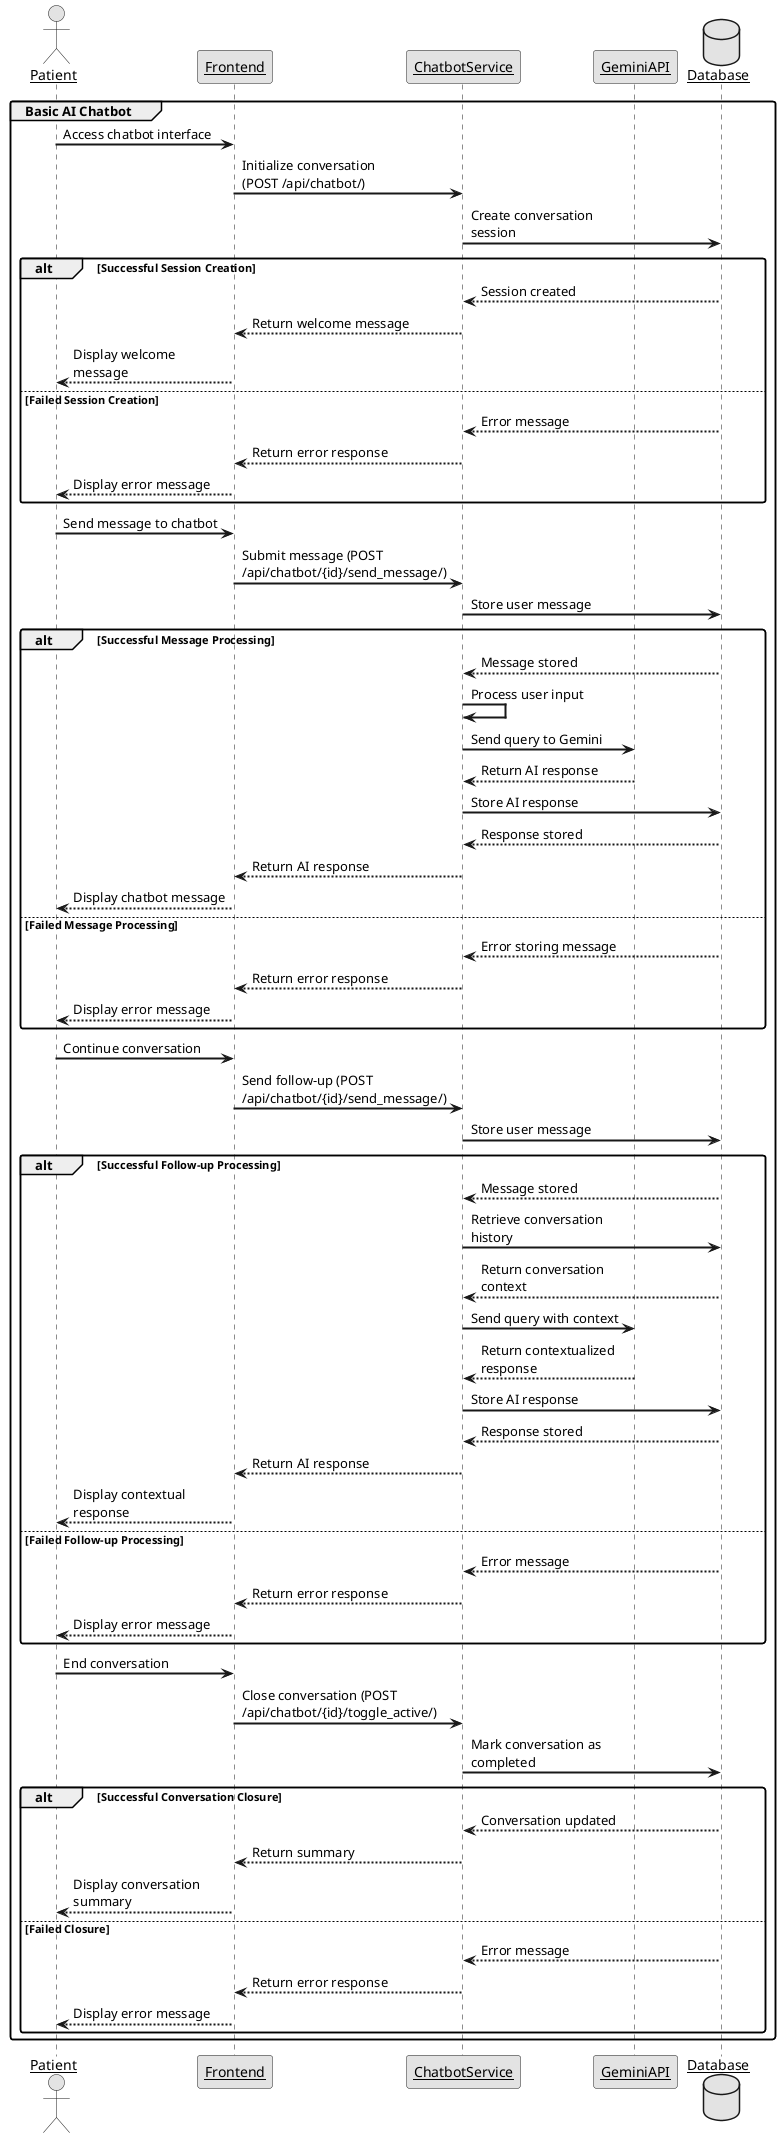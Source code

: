 @startuml

skinparam sequenceArrowThickness 2
skinparam roundcorner 5
skinparam maxmessagesize 160
skinparam sequenceParticipant underline
skinparam handwritten false
skinparam monochrome true

' Define participants with actor icons
actor "Patient" as Patient
participant "Frontend" as Frontend
participant "ChatbotService" as ChatbotService
participant "GeminiAPI" as GeminiAPI
database "Database" as Database

' === Basic AI Chatbot ===
group Basic AI Chatbot
    Patient -> Frontend: Access chatbot interface
    Frontend -> ChatbotService: Initialize conversation (POST /api/chatbot/)
    ChatbotService -> Database: Create conversation session
    alt Successful Session Creation
        Database --> ChatbotService: Session created
        ChatbotService --> Frontend: Return welcome message
        Frontend --> Patient: Display welcome message
    else Failed Session Creation
        Database --> ChatbotService: Error message
        ChatbotService --> Frontend: Return error response
        Frontend --> Patient: Display error message
    end
    
    Patient -> Frontend: Send message to chatbot
    Frontend -> ChatbotService: Submit message (POST /api/chatbot/{id}/send_message/)
    ChatbotService -> Database: Store user message
    alt Successful Message Processing
        Database --> ChatbotService: Message stored
        ChatbotService -> ChatbotService: Process user input
        ChatbotService -> GeminiAPI: Send query to Gemini
        GeminiAPI --> ChatbotService: Return AI response
        ChatbotService -> Database: Store AI response
        Database --> ChatbotService: Response stored
        ChatbotService --> Frontend: Return AI response
        Frontend --> Patient: Display chatbot message
    else Failed Message Processing
        Database --> ChatbotService: Error storing message
        ChatbotService --> Frontend: Return error response
        Frontend --> Patient: Display error message
    end
    
    Patient -> Frontend: Continue conversation
    Frontend -> ChatbotService: Send follow-up (POST /api/chatbot/{id}/send_message/)
    ChatbotService -> Database: Store user message
    alt Successful Follow-up Processing
        Database --> ChatbotService: Message stored
        ChatbotService -> Database: Retrieve conversation history
        Database --> ChatbotService: Return conversation context
        ChatbotService -> GeminiAPI: Send query with context
        GeminiAPI --> ChatbotService: Return contextualized response
        ChatbotService -> Database: Store AI response
        Database --> ChatbotService: Response stored
        ChatbotService --> Frontend: Return AI response
        Frontend --> Patient: Display contextual response
    else Failed Follow-up Processing
        Database --> ChatbotService: Error message
        ChatbotService --> Frontend: Return error response
        Frontend --> Patient: Display error message
    end
    
    Patient -> Frontend: End conversation
    Frontend -> ChatbotService: Close conversation (POST /api/chatbot/{id}/toggle_active/)
    ChatbotService -> Database: Mark conversation as completed
    alt Successful Conversation Closure
        Database --> ChatbotService: Conversation updated
        ChatbotService --> Frontend: Return summary
        Frontend --> Patient: Display conversation summary
    else Failed Closure
        Database --> ChatbotService: Error message
        ChatbotService --> Frontend: Return error response
        Frontend --> Patient: Display error message
    end
end

@enduml
